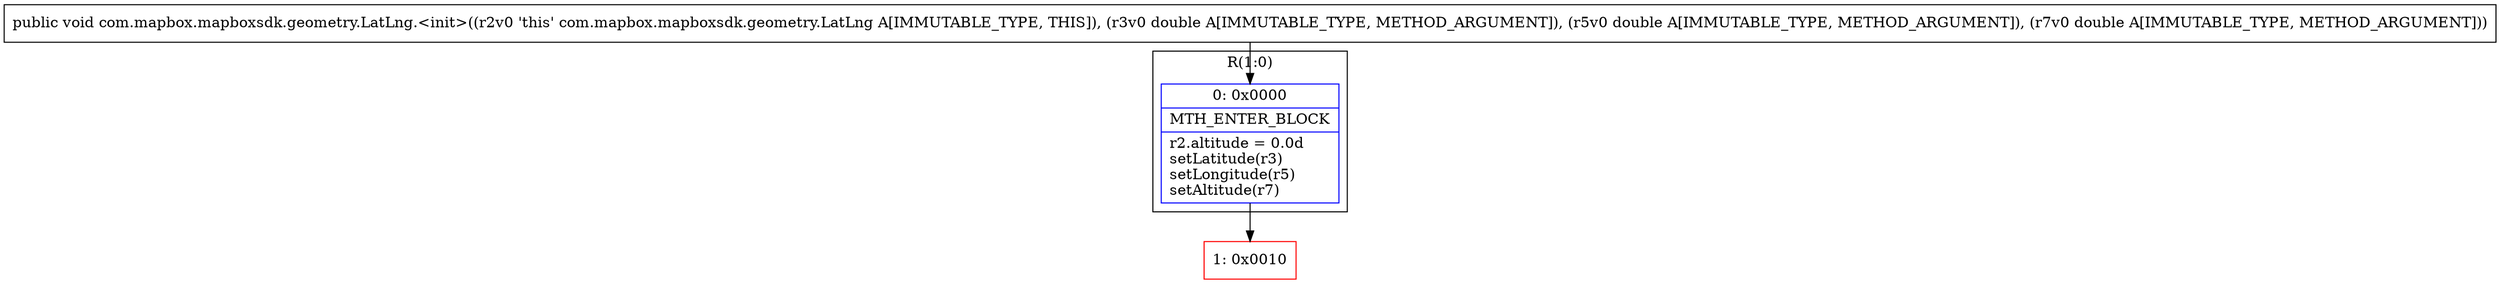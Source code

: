 digraph "CFG forcom.mapbox.mapboxsdk.geometry.LatLng.\<init\>(DDD)V" {
subgraph cluster_Region_1329766421 {
label = "R(1:0)";
node [shape=record,color=blue];
Node_0 [shape=record,label="{0\:\ 0x0000|MTH_ENTER_BLOCK\l|r2.altitude = 0.0d\lsetLatitude(r3)\lsetLongitude(r5)\lsetAltitude(r7)\l}"];
}
Node_1 [shape=record,color=red,label="{1\:\ 0x0010}"];
MethodNode[shape=record,label="{public void com.mapbox.mapboxsdk.geometry.LatLng.\<init\>((r2v0 'this' com.mapbox.mapboxsdk.geometry.LatLng A[IMMUTABLE_TYPE, THIS]), (r3v0 double A[IMMUTABLE_TYPE, METHOD_ARGUMENT]), (r5v0 double A[IMMUTABLE_TYPE, METHOD_ARGUMENT]), (r7v0 double A[IMMUTABLE_TYPE, METHOD_ARGUMENT])) }"];
MethodNode -> Node_0;
Node_0 -> Node_1;
}

